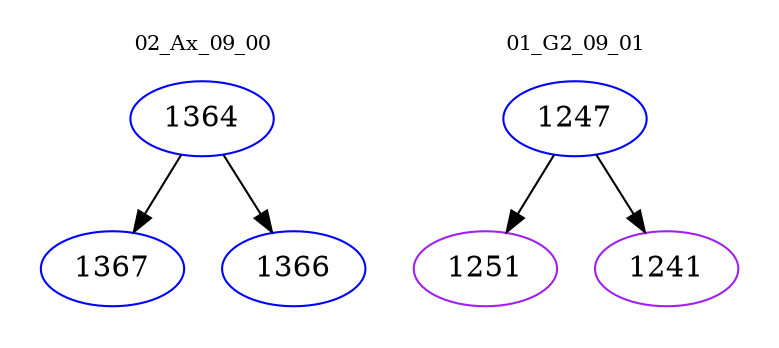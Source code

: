 digraph{
subgraph cluster_0 {
color = white
label = "02_Ax_09_00";
fontsize=10;
T0_1364 [label="1364", color="blue"]
T0_1364 -> T0_1367 [color="black"]
T0_1367 [label="1367", color="blue"]
T0_1364 -> T0_1366 [color="black"]
T0_1366 [label="1366", color="blue"]
}
subgraph cluster_1 {
color = white
label = "01_G2_09_01";
fontsize=10;
T1_1247 [label="1247", color="blue"]
T1_1247 -> T1_1251 [color="black"]
T1_1251 [label="1251", color="purple"]
T1_1247 -> T1_1241 [color="black"]
T1_1241 [label="1241", color="purple"]
}
}
